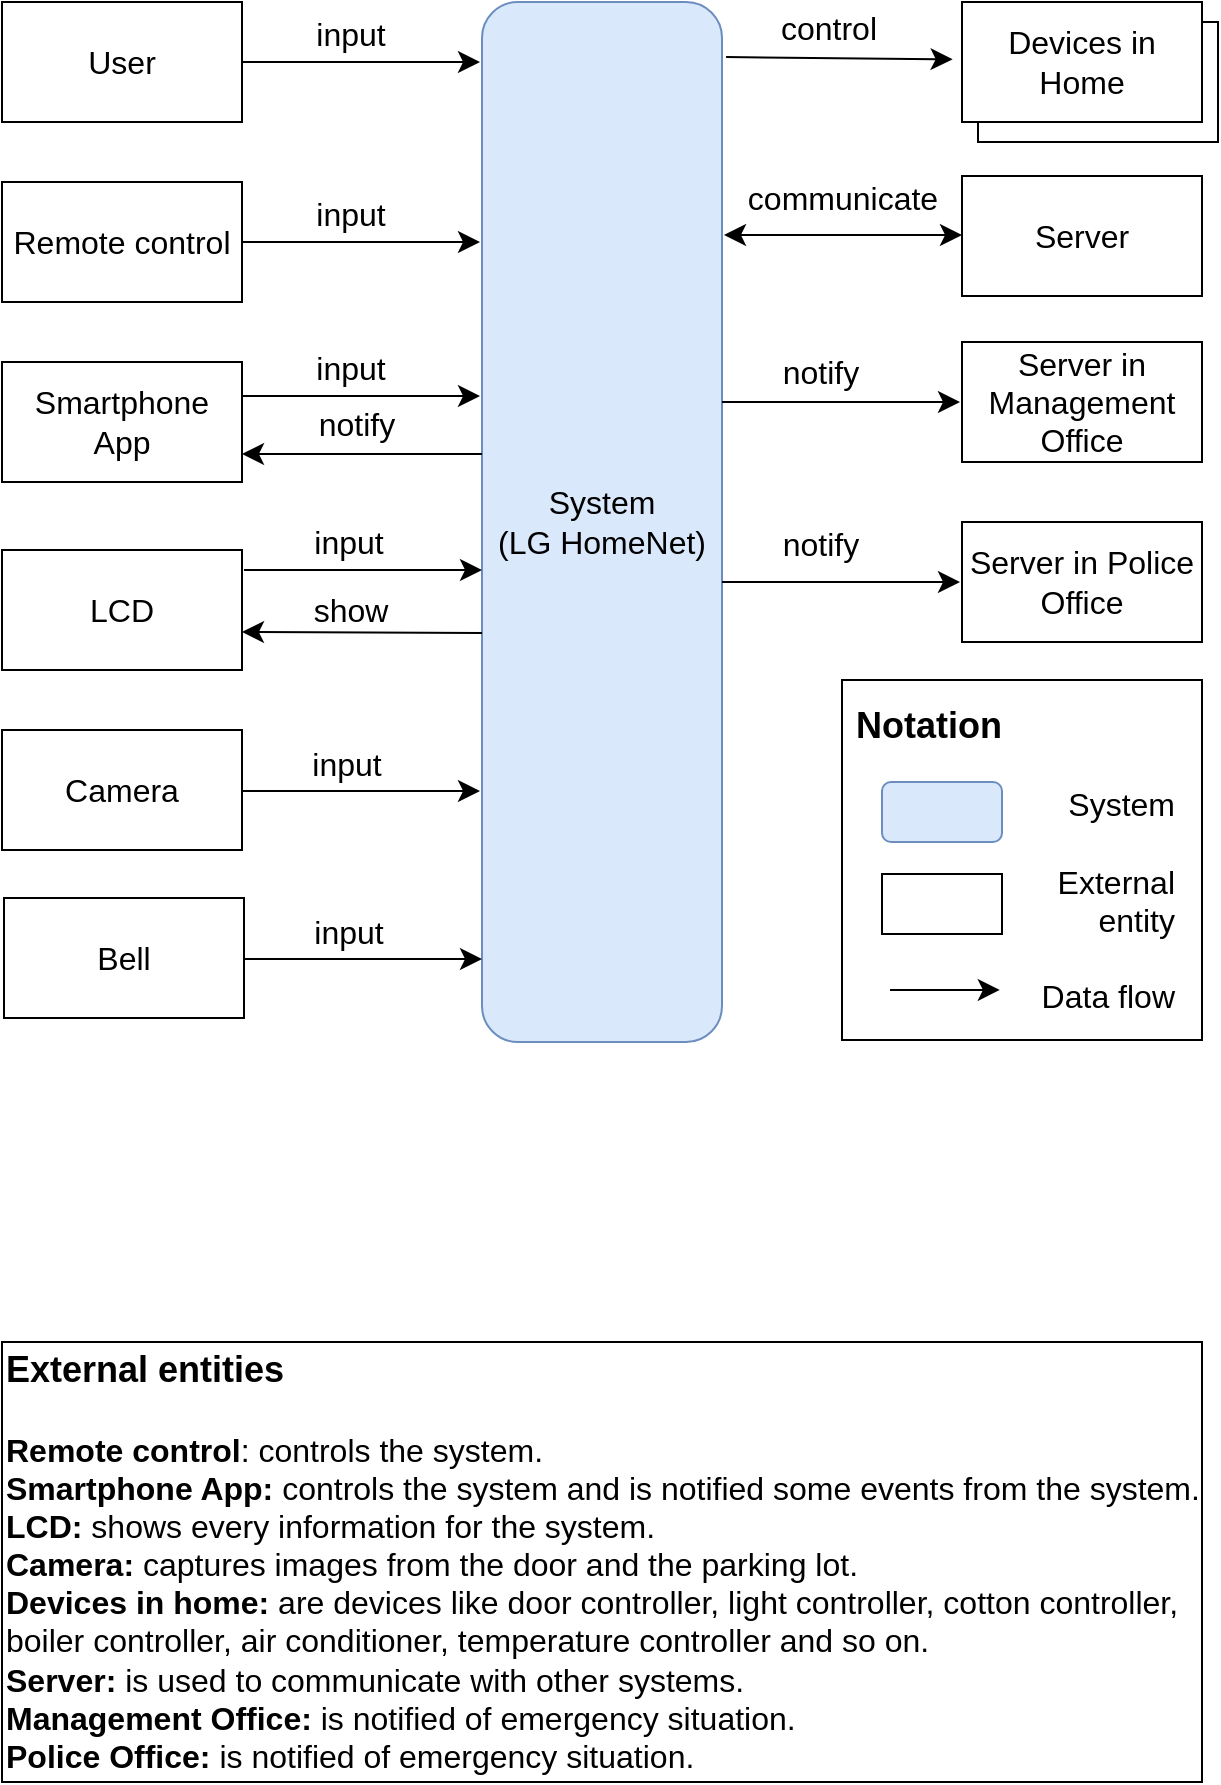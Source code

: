 <mxfile version="21.3.3" type="github">
  <diagram id="wFE0QG_FPsp0jaGvCLVb" name="Page-1">
    <mxGraphModel dx="1341" dy="886" grid="1" gridSize="10" guides="1" tooltips="1" connect="1" arrows="1" fold="1" page="1" pageScale="1" pageWidth="850" pageHeight="1100" math="0" shadow="0">
      <root>
        <mxCell id="0" />
        <mxCell id="1" parent="0" />
        <mxCell id="87Oun1KwdtCTjHvzdUaJ-1" value="System&lt;br&gt;(LG HomeNet)" style="rounded=1;whiteSpace=wrap;html=1;fontSize=16;fillColor=#dae8fc;strokeColor=#6c8ebf;" parent="1" vertex="1">
          <mxGeometry x="320" width="120" height="520" as="geometry" />
        </mxCell>
        <mxCell id="87Oun1KwdtCTjHvzdUaJ-4" style="edgeStyle=none;curved=1;rounded=0;orthogonalLoop=1;jettySize=auto;html=1;fontSize=12;startSize=8;endSize=8;" parent="1" source="87Oun1KwdtCTjHvzdUaJ-2" edge="1">
          <mxGeometry relative="1" as="geometry">
            <mxPoint x="319" y="120" as="targetPoint" />
          </mxGeometry>
        </mxCell>
        <mxCell id="87Oun1KwdtCTjHvzdUaJ-5" value="input" style="edgeLabel;html=1;align=center;verticalAlign=middle;resizable=0;points=[];fontSize=16;" parent="87Oun1KwdtCTjHvzdUaJ-4" vertex="1" connectable="0">
          <mxGeometry x="-0.342" y="1" relative="1" as="geometry">
            <mxPoint x="15" y="-13" as="offset" />
          </mxGeometry>
        </mxCell>
        <mxCell id="87Oun1KwdtCTjHvzdUaJ-2" value="Remote control" style="rounded=0;whiteSpace=wrap;html=1;fontSize=16;" parent="1" vertex="1">
          <mxGeometry x="80" y="90" width="120" height="60" as="geometry" />
        </mxCell>
        <mxCell id="87Oun1KwdtCTjHvzdUaJ-3" value="Server" style="rounded=0;whiteSpace=wrap;html=1;fontSize=16;" parent="1" vertex="1">
          <mxGeometry x="560" y="87" width="120" height="60" as="geometry" />
        </mxCell>
        <mxCell id="87Oun1KwdtCTjHvzdUaJ-6" value="Server in Police Office" style="rounded=0;whiteSpace=wrap;html=1;fontSize=16;" parent="1" vertex="1">
          <mxGeometry x="560" y="260" width="120" height="60" as="geometry" />
        </mxCell>
        <mxCell id="87Oun1KwdtCTjHvzdUaJ-7" value="Server in Management Office" style="rounded=0;whiteSpace=wrap;html=1;fontSize=16;" parent="1" vertex="1">
          <mxGeometry x="560" y="170" width="120" height="60" as="geometry" />
        </mxCell>
        <mxCell id="87Oun1KwdtCTjHvzdUaJ-8" value="" style="rounded=0;whiteSpace=wrap;html=1;fontSize=16;" parent="1" vertex="1">
          <mxGeometry x="568" y="10" width="120" height="60" as="geometry" />
        </mxCell>
        <mxCell id="87Oun1KwdtCTjHvzdUaJ-9" value="Devices in Home" style="rounded=0;whiteSpace=wrap;html=1;fontSize=16;" parent="1" vertex="1">
          <mxGeometry x="560" width="120" height="60" as="geometry" />
        </mxCell>
        <mxCell id="87Oun1KwdtCTjHvzdUaJ-10" value="LCD" style="rounded=0;whiteSpace=wrap;html=1;fontSize=16;" parent="1" vertex="1">
          <mxGeometry x="80" y="274" width="120" height="60" as="geometry" />
        </mxCell>
        <mxCell id="87Oun1KwdtCTjHvzdUaJ-11" value="Camera" style="rounded=0;whiteSpace=wrap;html=1;fontSize=16;" parent="1" vertex="1">
          <mxGeometry x="80" y="364" width="120" height="60" as="geometry" />
        </mxCell>
        <mxCell id="87Oun1KwdtCTjHvzdUaJ-12" value="&lt;b&gt;&lt;font style=&quot;font-size: 18px;&quot;&gt;&amp;nbsp;Notation&lt;/font&gt;&lt;/b&gt;&lt;br&gt;&lt;br&gt;&lt;div style=&quot;text-align: right;&quot;&gt;&lt;span style=&quot;background-color: initial;&quot;&gt;System&lt;/span&gt;&lt;/div&gt;&lt;div style=&quot;text-align: right;&quot;&gt;&lt;br&gt;&lt;/div&gt;&lt;div style=&quot;text-align: right;&quot;&gt;&lt;span style=&quot;background-color: initial;&quot;&gt;External&lt;/span&gt;&lt;/div&gt;&lt;div style=&quot;text-align: right;&quot;&gt;&lt;span style=&quot;background-color: initial;&quot;&gt;entity&lt;/span&gt;&lt;/div&gt;&lt;div style=&quot;text-align: right;&quot;&gt;&lt;br&gt;&lt;/div&gt;&lt;div style=&quot;text-align: right;&quot;&gt;&lt;span style=&quot;background-color: initial;&quot;&gt;&amp;nbsp; &amp;nbsp; &amp;nbsp; &amp;nbsp; &amp;nbsp; &amp;nbsp; &amp;nbsp; &amp;nbsp; &amp;nbsp; &amp;nbsp; &amp;nbsp; Data flow&lt;/span&gt;&lt;/div&gt;" style="rounded=0;whiteSpace=wrap;html=1;fontSize=16;align=left;" parent="1" vertex="1">
          <mxGeometry x="500" y="339" width="180" height="180" as="geometry" />
        </mxCell>
        <mxCell id="87Oun1KwdtCTjHvzdUaJ-13" value="" style="rounded=0;whiteSpace=wrap;html=1;fontSize=16;" parent="1" vertex="1">
          <mxGeometry x="520" y="436" width="60" height="30" as="geometry" />
        </mxCell>
        <mxCell id="87Oun1KwdtCTjHvzdUaJ-14" value="" style="rounded=1;whiteSpace=wrap;html=1;fontSize=16;fillColor=#dae8fc;strokeColor=#6c8ebf;" parent="1" vertex="1">
          <mxGeometry x="520" y="390" width="60" height="30" as="geometry" />
        </mxCell>
        <mxCell id="87Oun1KwdtCTjHvzdUaJ-15" value="" style="endArrow=classic;html=1;rounded=0;fontSize=12;startSize=8;endSize=8;curved=1;entryX=0.333;entryY=0.831;entryDx=0;entryDy=0;entryPerimeter=0;" parent="1" edge="1">
          <mxGeometry width="50" height="50" relative="1" as="geometry">
            <mxPoint x="524" y="494" as="sourcePoint" />
            <mxPoint x="578.92" y="493.96" as="targetPoint" />
          </mxGeometry>
        </mxCell>
        <mxCell id="87Oun1KwdtCTjHvzdUaJ-16" style="edgeStyle=none;curved=1;rounded=0;orthogonalLoop=1;jettySize=auto;html=1;fontSize=12;startSize=8;endSize=8;startArrow=classic;startFill=1;" parent="1" edge="1">
          <mxGeometry relative="1" as="geometry">
            <mxPoint x="441" y="116.5" as="sourcePoint" />
            <mxPoint x="560" y="116.5" as="targetPoint" />
          </mxGeometry>
        </mxCell>
        <mxCell id="87Oun1KwdtCTjHvzdUaJ-17" value="communicate" style="edgeLabel;html=1;align=center;verticalAlign=middle;resizable=0;points=[];fontSize=16;" parent="87Oun1KwdtCTjHvzdUaJ-16" vertex="1" connectable="0">
          <mxGeometry x="-0.342" y="1" relative="1" as="geometry">
            <mxPoint x="20" y="-18" as="offset" />
          </mxGeometry>
        </mxCell>
        <mxCell id="87Oun1KwdtCTjHvzdUaJ-24" style="edgeStyle=none;curved=1;rounded=0;orthogonalLoop=1;jettySize=auto;html=1;fontSize=12;startSize=8;endSize=8;exitX=0;exitY=0.354;exitDx=0;exitDy=0;exitPerimeter=0;entryX=1;entryY=0.5;entryDx=0;entryDy=0;" parent="1" edge="1">
          <mxGeometry relative="1" as="geometry">
            <mxPoint x="320" y="315.5" as="sourcePoint" />
            <mxPoint x="200" y="315" as="targetPoint" />
          </mxGeometry>
        </mxCell>
        <mxCell id="87Oun1KwdtCTjHvzdUaJ-25" value="show" style="edgeLabel;html=1;align=center;verticalAlign=middle;resizable=0;points=[];fontSize=16;" parent="87Oun1KwdtCTjHvzdUaJ-24" vertex="1" connectable="0">
          <mxGeometry x="-0.342" y="1" relative="1" as="geometry">
            <mxPoint x="-27" y="-13" as="offset" />
          </mxGeometry>
        </mxCell>
        <mxCell id="87Oun1KwdtCTjHvzdUaJ-28" style="edgeStyle=none;curved=1;rounded=0;orthogonalLoop=1;jettySize=auto;html=1;fontSize=12;startSize=8;endSize=8;" parent="1" edge="1">
          <mxGeometry relative="1" as="geometry">
            <mxPoint x="440" y="200" as="sourcePoint" />
            <mxPoint x="559" y="200" as="targetPoint" />
          </mxGeometry>
        </mxCell>
        <mxCell id="87Oun1KwdtCTjHvzdUaJ-29" value="notify" style="edgeLabel;html=1;align=center;verticalAlign=middle;resizable=0;points=[];fontSize=16;" parent="87Oun1KwdtCTjHvzdUaJ-28" vertex="1" connectable="0">
          <mxGeometry x="-0.342" y="1" relative="1" as="geometry">
            <mxPoint x="10" y="-14" as="offset" />
          </mxGeometry>
        </mxCell>
        <mxCell id="87Oun1KwdtCTjHvzdUaJ-30" style="edgeStyle=none;curved=1;rounded=0;orthogonalLoop=1;jettySize=auto;html=1;fontSize=12;startSize=8;endSize=8;" parent="1" edge="1">
          <mxGeometry relative="1" as="geometry">
            <mxPoint x="440" y="290" as="sourcePoint" />
            <mxPoint x="559" y="290" as="targetPoint" />
          </mxGeometry>
        </mxCell>
        <mxCell id="87Oun1KwdtCTjHvzdUaJ-31" value="notify" style="edgeLabel;html=1;align=center;verticalAlign=middle;resizable=0;points=[];fontSize=16;" parent="87Oun1KwdtCTjHvzdUaJ-30" vertex="1" connectable="0">
          <mxGeometry x="-0.342" y="1" relative="1" as="geometry">
            <mxPoint x="10" y="-18" as="offset" />
          </mxGeometry>
        </mxCell>
        <mxCell id="87Oun1KwdtCTjHvzdUaJ-32" style="edgeStyle=none;curved=1;rounded=0;orthogonalLoop=1;jettySize=auto;html=1;fontSize=12;startSize=8;endSize=8;exitX=1.017;exitY=0.053;exitDx=0;exitDy=0;exitPerimeter=0;entryX=-0.039;entryY=0.478;entryDx=0;entryDy=0;entryPerimeter=0;" parent="1" source="87Oun1KwdtCTjHvzdUaJ-1" target="87Oun1KwdtCTjHvzdUaJ-9" edge="1">
          <mxGeometry relative="1" as="geometry">
            <mxPoint x="799.04" y="50.12" as="sourcePoint" />
            <mxPoint x="690" y="50" as="targetPoint" />
          </mxGeometry>
        </mxCell>
        <mxCell id="87Oun1KwdtCTjHvzdUaJ-33" value="control" style="edgeLabel;html=1;align=center;verticalAlign=middle;resizable=0;points=[];fontSize=16;" parent="87Oun1KwdtCTjHvzdUaJ-32" vertex="1" connectable="0">
          <mxGeometry x="-0.342" y="1" relative="1" as="geometry">
            <mxPoint x="13" y="-14" as="offset" />
          </mxGeometry>
        </mxCell>
        <mxCell id="87Oun1KwdtCTjHvzdUaJ-34" style="edgeStyle=none;curved=1;rounded=0;orthogonalLoop=1;jettySize=auto;html=1;fontSize=12;startSize=8;endSize=8;" parent="1" edge="1">
          <mxGeometry relative="1" as="geometry">
            <mxPoint x="200" y="197" as="sourcePoint" />
            <mxPoint x="319" y="197" as="targetPoint" />
          </mxGeometry>
        </mxCell>
        <mxCell id="87Oun1KwdtCTjHvzdUaJ-35" value="input" style="edgeLabel;html=1;align=center;verticalAlign=middle;resizable=0;points=[];fontSize=16;" parent="87Oun1KwdtCTjHvzdUaJ-34" vertex="1" connectable="0">
          <mxGeometry x="-0.342" y="1" relative="1" as="geometry">
            <mxPoint x="15" y="-13" as="offset" />
          </mxGeometry>
        </mxCell>
        <mxCell id="87Oun1KwdtCTjHvzdUaJ-36" value="Smartphone App" style="rounded=0;whiteSpace=wrap;html=1;fontSize=16;" parent="1" vertex="1">
          <mxGeometry x="80" y="180" width="120" height="60" as="geometry" />
        </mxCell>
        <mxCell id="87Oun1KwdtCTjHvzdUaJ-39" style="edgeStyle=none;curved=1;rounded=0;orthogonalLoop=1;jettySize=auto;html=1;fontSize=12;startSize=8;endSize=8;" parent="1" edge="1">
          <mxGeometry relative="1" as="geometry">
            <mxPoint x="320" y="226" as="sourcePoint" />
            <mxPoint x="200" y="226" as="targetPoint" />
          </mxGeometry>
        </mxCell>
        <mxCell id="87Oun1KwdtCTjHvzdUaJ-40" value="notify" style="edgeLabel;html=1;align=center;verticalAlign=middle;resizable=0;points=[];fontSize=16;" parent="87Oun1KwdtCTjHvzdUaJ-39" vertex="1" connectable="0">
          <mxGeometry x="-0.342" y="1" relative="1" as="geometry">
            <mxPoint x="-24" y="-16" as="offset" />
          </mxGeometry>
        </mxCell>
        <mxCell id="87Oun1KwdtCTjHvzdUaJ-43" style="edgeStyle=none;curved=1;rounded=0;orthogonalLoop=1;jettySize=auto;html=1;fontSize=12;startSize=8;endSize=8;" parent="1" edge="1">
          <mxGeometry relative="1" as="geometry">
            <mxPoint x="201" y="284" as="sourcePoint" />
            <mxPoint x="320" y="284" as="targetPoint" />
          </mxGeometry>
        </mxCell>
        <mxCell id="87Oun1KwdtCTjHvzdUaJ-44" value="input" style="edgeLabel;html=1;align=center;verticalAlign=middle;resizable=0;points=[];fontSize=16;" parent="87Oun1KwdtCTjHvzdUaJ-43" vertex="1" connectable="0">
          <mxGeometry x="-0.342" y="1" relative="1" as="geometry">
            <mxPoint x="13" y="-13" as="offset" />
          </mxGeometry>
        </mxCell>
        <mxCell id="87Oun1KwdtCTjHvzdUaJ-45" style="edgeStyle=none;curved=1;rounded=0;orthogonalLoop=1;jettySize=auto;html=1;fontSize=12;startSize=8;endSize=8;" parent="1" edge="1">
          <mxGeometry relative="1" as="geometry">
            <mxPoint x="200" y="394.5" as="sourcePoint" />
            <mxPoint x="319" y="394.5" as="targetPoint" />
          </mxGeometry>
        </mxCell>
        <mxCell id="87Oun1KwdtCTjHvzdUaJ-46" value="input" style="edgeLabel;html=1;align=center;verticalAlign=middle;resizable=0;points=[];fontSize=16;" parent="87Oun1KwdtCTjHvzdUaJ-45" vertex="1" connectable="0">
          <mxGeometry x="-0.342" y="1" relative="1" as="geometry">
            <mxPoint x="13" y="-13" as="offset" />
          </mxGeometry>
        </mxCell>
        <mxCell id="87Oun1KwdtCTjHvzdUaJ-47" value="&lt;b&gt;&lt;font style=&quot;font-size: 18px;&quot;&gt;External entities&lt;/font&gt;&lt;br&gt;&lt;/b&gt;&lt;br&gt;&lt;b&gt;Remote control&lt;/b&gt;: controls the system.&lt;br&gt;&lt;b&gt;Smartphone App:&lt;/b&gt; controls the system and is notified some events from the system.&lt;br&gt;&lt;b&gt;LCD:&lt;/b&gt; shows every information for the system.&lt;br&gt;&lt;b&gt;Camera:&lt;/b&gt; captures images from the door and the parking lot.&lt;br&gt;&lt;b&gt;Devices in home:&lt;/b&gt; are devices like door controller, light controller, cotton controller, boiler controller, air conditioner, temperature controller and so on.&lt;br&gt;&lt;b&gt;Server:&lt;/b&gt; is used to communicate with other systems.&lt;br&gt;&lt;b&gt;Management Office:&lt;/b&gt; is notified of emergency situation.&lt;br&gt;&lt;b&gt;Police Office:&lt;/b&gt; is notified of emergency situation." style="rounded=0;whiteSpace=wrap;html=1;fontSize=16;align=left;" parent="1" vertex="1">
          <mxGeometry x="80" y="670" width="600" height="220" as="geometry" />
        </mxCell>
        <mxCell id="87Oun1KwdtCTjHvzdUaJ-74" style="edgeStyle=none;curved=1;rounded=0;orthogonalLoop=1;jettySize=auto;html=1;fontSize=12;startSize=8;endSize=8;" parent="1" source="87Oun1KwdtCTjHvzdUaJ-76" edge="1">
          <mxGeometry relative="1" as="geometry">
            <mxPoint x="319" y="30" as="targetPoint" />
          </mxGeometry>
        </mxCell>
        <mxCell id="87Oun1KwdtCTjHvzdUaJ-75" value="input" style="edgeLabel;html=1;align=center;verticalAlign=middle;resizable=0;points=[];fontSize=16;" parent="87Oun1KwdtCTjHvzdUaJ-74" vertex="1" connectable="0">
          <mxGeometry x="-0.342" y="1" relative="1" as="geometry">
            <mxPoint x="15" y="-13" as="offset" />
          </mxGeometry>
        </mxCell>
        <mxCell id="87Oun1KwdtCTjHvzdUaJ-76" value="User" style="rounded=0;whiteSpace=wrap;html=1;fontSize=16;" parent="1" vertex="1">
          <mxGeometry x="80" width="120" height="60" as="geometry" />
        </mxCell>
        <mxCell id="87Oun1KwdtCTjHvzdUaJ-77" value="Bell" style="rounded=0;whiteSpace=wrap;html=1;fontSize=16;" parent="1" vertex="1">
          <mxGeometry x="81" y="448" width="120" height="60" as="geometry" />
        </mxCell>
        <mxCell id="87Oun1KwdtCTjHvzdUaJ-78" style="edgeStyle=none;curved=1;rounded=0;orthogonalLoop=1;jettySize=auto;html=1;fontSize=12;startSize=8;endSize=8;" parent="1" edge="1">
          <mxGeometry relative="1" as="geometry">
            <mxPoint x="201" y="478.5" as="sourcePoint" />
            <mxPoint x="320" y="478.5" as="targetPoint" />
          </mxGeometry>
        </mxCell>
        <mxCell id="87Oun1KwdtCTjHvzdUaJ-79" value="input" style="edgeLabel;html=1;align=center;verticalAlign=middle;resizable=0;points=[];fontSize=16;" parent="87Oun1KwdtCTjHvzdUaJ-78" vertex="1" connectable="0">
          <mxGeometry x="-0.342" y="1" relative="1" as="geometry">
            <mxPoint x="13" y="-13" as="offset" />
          </mxGeometry>
        </mxCell>
      </root>
    </mxGraphModel>
  </diagram>
</mxfile>
